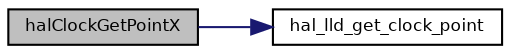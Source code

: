 digraph "halClockGetPointX"
{
  bgcolor="transparent";
  edge [fontname="Helvetica",fontsize="8",labelfontname="Helvetica",labelfontsize="8"];
  node [fontname="Helvetica",fontsize="8",shape=record];
  rankdir="LR";
  Node49 [label="halClockGetPointX",height=0.2,width=0.4,color="black", fillcolor="grey75", style="filled", fontcolor="black"];
  Node49 -> Node50 [color="midnightblue",fontsize="8",style="solid",fontname="Helvetica"];
  Node50 [label="hal_lld_get_clock_point",height=0.2,width=0.4,color="black",URL="$group___h_a_l.html#ga6515333b84e78d02e2ae1705359d0601",tooltip="Returns the frequency of a clock point in Hz. "];
}
